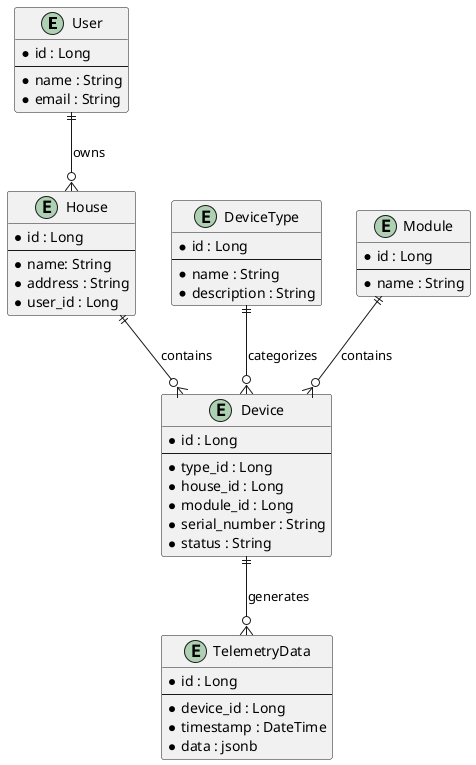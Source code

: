 @startuml
entity User {
  * id : Long
  --
  * name : String
  * email : String
}

entity House {
  * id : Long
  --
  * name: String
  * address : String
  * user_id : Long
}

entity Device {
  * id : Long
  --
  * type_id : Long
  * house_id : Long
  * module_id : Long
  * serial_number : String
  * status : String
}

entity DeviceType {
  * id : Long
  --
  * name : String
  * description : String
}

entity Module {
  * id : Long
  --
  * name : String
}

entity TelemetryData {
  * id : Long
  --
  * device_id : Long
  * timestamp : DateTime
  * data : jsonb
}

User ||--o{ House : "owns"
House ||--o{ Device : "contains"
Device ||--o{ TelemetryData : "generates"
Module ||--o{ Device : "contains"
DeviceType ||--o{ Device : "categorizes"
@enduml